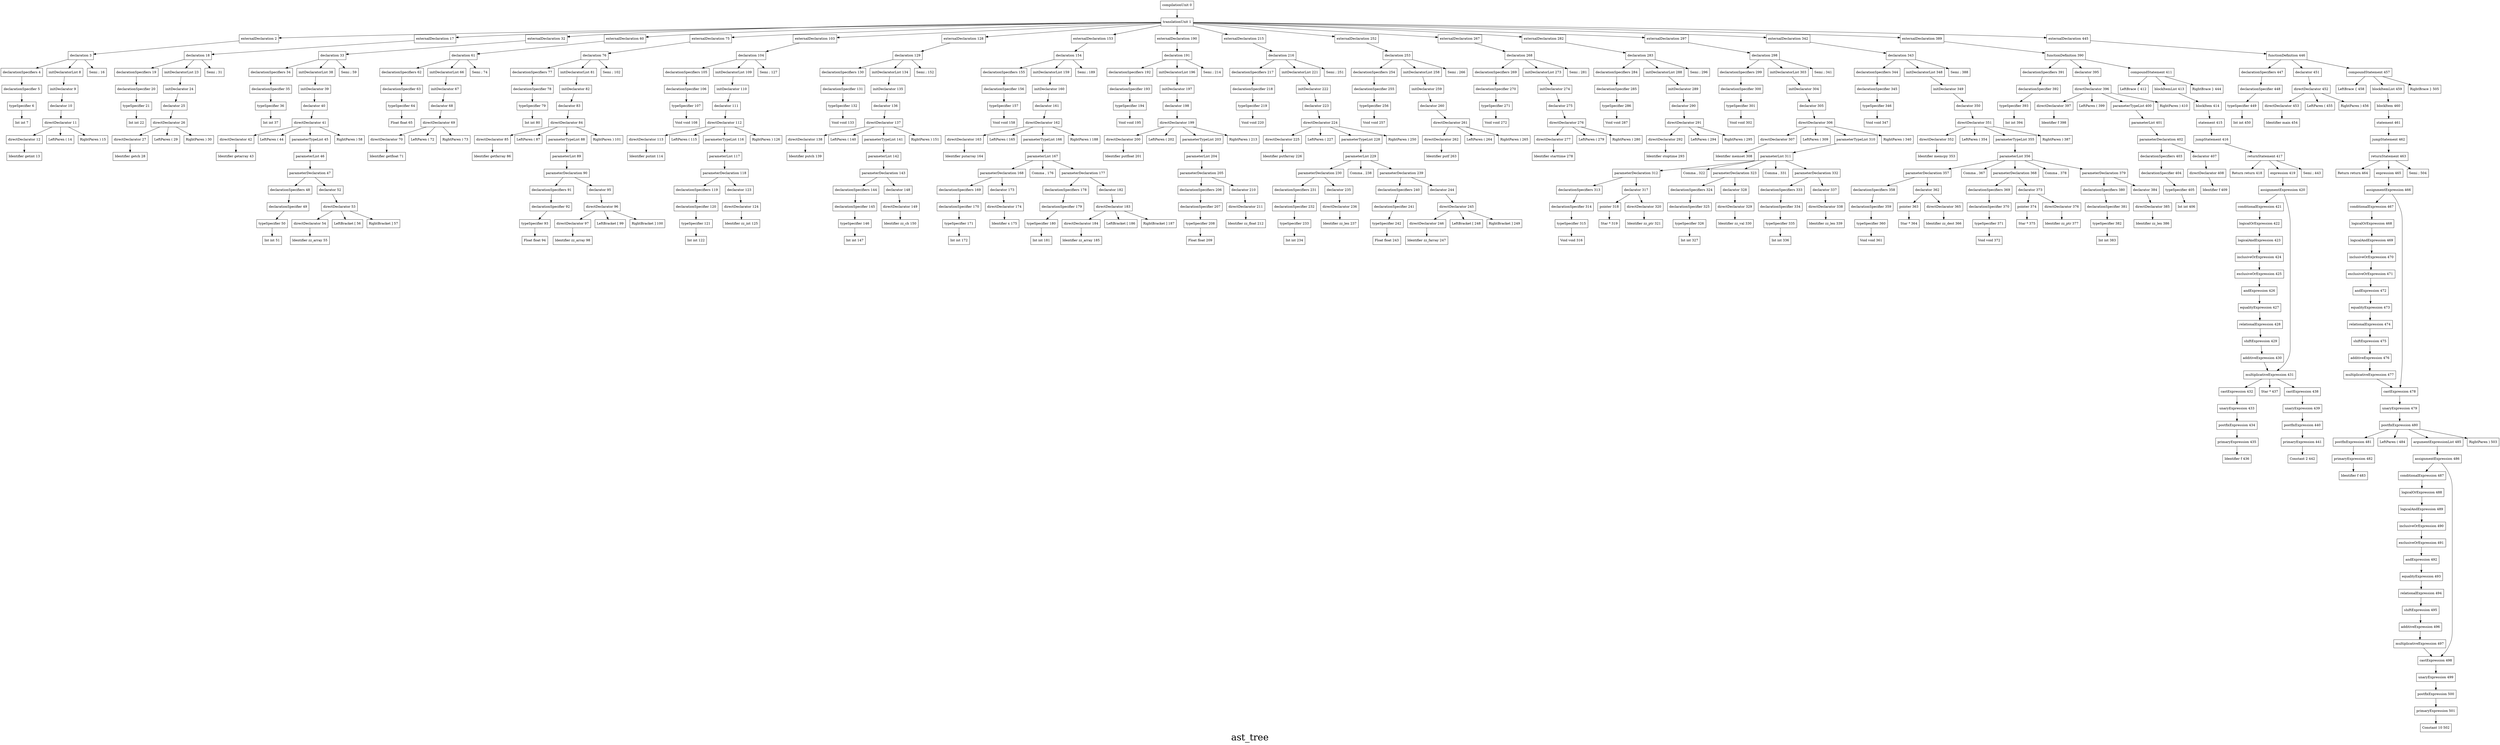 digraph {
    label="ast_tree";
    fontsize="40";
graph [overlap=false];
    0 [ shape = record,label = "compilationUnit 0" ]
    1 [ shape = record,label = "translationUnit 1" ]
    2 [ shape = record,label = "externalDeclaration 2" ]
    3 [ shape = record,label = "declaration 3" ]
    4 [ shape = record,label = "declarationSpecifiers 4" ]
    5 [ shape = record,label = "declarationSpecifier 5" ]
    6 [ shape = record,label = "typeSpecifier 6" ]
    7 [ shape = record,label = "Int int 7" ]
    8 [ shape = record,label = "initDeclaratorList 8" ]
    9 [ shape = record,label = "initDeclarator 9" ]
    10 [ shape = record,label = "declarator 10" ]
    11 [ shape = record,label = "directDeclarator 11" ]
    12 [ shape = record,label = "directDeclarator 12" ]
    13 [ shape = record,label = "Identifier getint 13" ]
    14 [ shape = record,label = "LeftParen ( 14" ]
    15 [ shape = record,label = "RightParen ) 15" ]
    16 [ shape = record,label = "Semi ; 16" ]
    17 [ shape = record,label = "externalDeclaration 17" ]
    18 [ shape = record,label = "declaration 18" ]
    19 [ shape = record,label = "declarationSpecifiers 19" ]
    20 [ shape = record,label = "declarationSpecifier 20" ]
    21 [ shape = record,label = "typeSpecifier 21" ]
    22 [ shape = record,label = "Int int 22" ]
    23 [ shape = record,label = "initDeclaratorList 23" ]
    24 [ shape = record,label = "initDeclarator 24" ]
    25 [ shape = record,label = "declarator 25" ]
    26 [ shape = record,label = "directDeclarator 26" ]
    27 [ shape = record,label = "directDeclarator 27" ]
    28 [ shape = record,label = "Identifier getch 28" ]
    29 [ shape = record,label = "LeftParen ( 29" ]
    30 [ shape = record,label = "RightParen ) 30" ]
    31 [ shape = record,label = "Semi ; 31" ]
    32 [ shape = record,label = "externalDeclaration 32" ]
    33 [ shape = record,label = "declaration 33" ]
    34 [ shape = record,label = "declarationSpecifiers 34" ]
    35 [ shape = record,label = "declarationSpecifier 35" ]
    36 [ shape = record,label = "typeSpecifier 36" ]
    37 [ shape = record,label = "Int int 37" ]
    38 [ shape = record,label = "initDeclaratorList 38" ]
    39 [ shape = record,label = "initDeclarator 39" ]
    40 [ shape = record,label = "declarator 40" ]
    41 [ shape = record,label = "directDeclarator 41" ]
    42 [ shape = record,label = "directDeclarator 42" ]
    43 [ shape = record,label = "Identifier getarray 43" ]
    44 [ shape = record,label = "LeftParen ( 44" ]
    45 [ shape = record,label = "parameterTypeList 45" ]
    46 [ shape = record,label = "parameterList 46" ]
    47 [ shape = record,label = "parameterDeclaration 47" ]
    48 [ shape = record,label = "declarationSpecifiers 48" ]
    49 [ shape = record,label = "declarationSpecifier 49" ]
    50 [ shape = record,label = "typeSpecifier 50" ]
    51 [ shape = record,label = "Int int 51" ]
    52 [ shape = record,label = "declarator 52" ]
    53 [ shape = record,label = "directDeclarator 53" ]
    54 [ shape = record,label = "directDeclarator 54" ]
    55 [ shape = record,label = "Identifier zz_array 55" ]
    56 [ shape = record,label = "LeftBracket [ 56" ]
    57 [ shape = record,label = "RightBracket ] 57" ]
    58 [ shape = record,label = "RightParen ) 58" ]
    59 [ shape = record,label = "Semi ; 59" ]
    60 [ shape = record,label = "externalDeclaration 60" ]
    61 [ shape = record,label = "declaration 61" ]
    62 [ shape = record,label = "declarationSpecifiers 62" ]
    63 [ shape = record,label = "declarationSpecifier 63" ]
    64 [ shape = record,label = "typeSpecifier 64" ]
    65 [ shape = record,label = "Float float 65" ]
    66 [ shape = record,label = "initDeclaratorList 66" ]
    67 [ shape = record,label = "initDeclarator 67" ]
    68 [ shape = record,label = "declarator 68" ]
    69 [ shape = record,label = "directDeclarator 69" ]
    70 [ shape = record,label = "directDeclarator 70" ]
    71 [ shape = record,label = "Identifier getfloat 71" ]
    72 [ shape = record,label = "LeftParen ( 72" ]
    73 [ shape = record,label = "RightParen ) 73" ]
    74 [ shape = record,label = "Semi ; 74" ]
    75 [ shape = record,label = "externalDeclaration 75" ]
    76 [ shape = record,label = "declaration 76" ]
    77 [ shape = record,label = "declarationSpecifiers 77" ]
    78 [ shape = record,label = "declarationSpecifier 78" ]
    79 [ shape = record,label = "typeSpecifier 79" ]
    80 [ shape = record,label = "Int int 80" ]
    81 [ shape = record,label = "initDeclaratorList 81" ]
    82 [ shape = record,label = "initDeclarator 82" ]
    83 [ shape = record,label = "declarator 83" ]
    84 [ shape = record,label = "directDeclarator 84" ]
    85 [ shape = record,label = "directDeclarator 85" ]
    86 [ shape = record,label = "Identifier getfarray 86" ]
    87 [ shape = record,label = "LeftParen ( 87" ]
    88 [ shape = record,label = "parameterTypeList 88" ]
    89 [ shape = record,label = "parameterList 89" ]
    90 [ shape = record,label = "parameterDeclaration 90" ]
    91 [ shape = record,label = "declarationSpecifiers 91" ]
    92 [ shape = record,label = "declarationSpecifier 92" ]
    93 [ shape = record,label = "typeSpecifier 93" ]
    94 [ shape = record,label = "Float float 94" ]
    95 [ shape = record,label = "declarator 95" ]
    96 [ shape = record,label = "directDeclarator 96" ]
    97 [ shape = record,label = "directDeclarator 97" ]
    98 [ shape = record,label = "Identifier zz_array 98" ]
    99 [ shape = record,label = "LeftBracket [ 99" ]
    100 [ shape = record,label = "RightBracket ] 100" ]
    101 [ shape = record,label = "RightParen ) 101" ]
    102 [ shape = record,label = "Semi ; 102" ]
    103 [ shape = record,label = "externalDeclaration 103" ]
    104 [ shape = record,label = "declaration 104" ]
    105 [ shape = record,label = "declarationSpecifiers 105" ]
    106 [ shape = record,label = "declarationSpecifier 106" ]
    107 [ shape = record,label = "typeSpecifier 107" ]
    108 [ shape = record,label = "Void void 108" ]
    109 [ shape = record,label = "initDeclaratorList 109" ]
    110 [ shape = record,label = "initDeclarator 110" ]
    111 [ shape = record,label = "declarator 111" ]
    112 [ shape = record,label = "directDeclarator 112" ]
    113 [ shape = record,label = "directDeclarator 113" ]
    114 [ shape = record,label = "Identifier putint 114" ]
    115 [ shape = record,label = "LeftParen ( 115" ]
    116 [ shape = record,label = "parameterTypeList 116" ]
    117 [ shape = record,label = "parameterList 117" ]
    118 [ shape = record,label = "parameterDeclaration 118" ]
    119 [ shape = record,label = "declarationSpecifiers 119" ]
    120 [ shape = record,label = "declarationSpecifier 120" ]
    121 [ shape = record,label = "typeSpecifier 121" ]
    122 [ shape = record,label = "Int int 122" ]
    123 [ shape = record,label = "declarator 123" ]
    124 [ shape = record,label = "directDeclarator 124" ]
    125 [ shape = record,label = "Identifier zz_int 125" ]
    126 [ shape = record,label = "RightParen ) 126" ]
    127 [ shape = record,label = "Semi ; 127" ]
    128 [ shape = record,label = "externalDeclaration 128" ]
    129 [ shape = record,label = "declaration 129" ]
    130 [ shape = record,label = "declarationSpecifiers 130" ]
    131 [ shape = record,label = "declarationSpecifier 131" ]
    132 [ shape = record,label = "typeSpecifier 132" ]
    133 [ shape = record,label = "Void void 133" ]
    134 [ shape = record,label = "initDeclaratorList 134" ]
    135 [ shape = record,label = "initDeclarator 135" ]
    136 [ shape = record,label = "declarator 136" ]
    137 [ shape = record,label = "directDeclarator 137" ]
    138 [ shape = record,label = "directDeclarator 138" ]
    139 [ shape = record,label = "Identifier putch 139" ]
    140 [ shape = record,label = "LeftParen ( 140" ]
    141 [ shape = record,label = "parameterTypeList 141" ]
    142 [ shape = record,label = "parameterList 142" ]
    143 [ shape = record,label = "parameterDeclaration 143" ]
    144 [ shape = record,label = "declarationSpecifiers 144" ]
    145 [ shape = record,label = "declarationSpecifier 145" ]
    146 [ shape = record,label = "typeSpecifier 146" ]
    147 [ shape = record,label = "Int int 147" ]
    148 [ shape = record,label = "declarator 148" ]
    149 [ shape = record,label = "directDeclarator 149" ]
    150 [ shape = record,label = "Identifier zz_ch 150" ]
    151 [ shape = record,label = "RightParen ) 151" ]
    152 [ shape = record,label = "Semi ; 152" ]
    153 [ shape = record,label = "externalDeclaration 153" ]
    154 [ shape = record,label = "declaration 154" ]
    155 [ shape = record,label = "declarationSpecifiers 155" ]
    156 [ shape = record,label = "declarationSpecifier 156" ]
    157 [ shape = record,label = "typeSpecifier 157" ]
    158 [ shape = record,label = "Void void 158" ]
    159 [ shape = record,label = "initDeclaratorList 159" ]
    160 [ shape = record,label = "initDeclarator 160" ]
    161 [ shape = record,label = "declarator 161" ]
    162 [ shape = record,label = "directDeclarator 162" ]
    163 [ shape = record,label = "directDeclarator 163" ]
    164 [ shape = record,label = "Identifier putarray 164" ]
    165 [ shape = record,label = "LeftParen ( 165" ]
    166 [ shape = record,label = "parameterTypeList 166" ]
    167 [ shape = record,label = "parameterList 167" ]
    168 [ shape = record,label = "parameterDeclaration 168" ]
    169 [ shape = record,label = "declarationSpecifiers 169" ]
    170 [ shape = record,label = "declarationSpecifier 170" ]
    171 [ shape = record,label = "typeSpecifier 171" ]
    172 [ shape = record,label = "Int int 172" ]
    173 [ shape = record,label = "declarator 173" ]
    174 [ shape = record,label = "directDeclarator 174" ]
    175 [ shape = record,label = "Identifier x 175" ]
    176 [ shape = record,label = "Comma , 176" ]
    177 [ shape = record,label = "parameterDeclaration 177" ]
    178 [ shape = record,label = "declarationSpecifiers 178" ]
    179 [ shape = record,label = "declarationSpecifier 179" ]
    180 [ shape = record,label = "typeSpecifier 180" ]
    181 [ shape = record,label = "Int int 181" ]
    182 [ shape = record,label = "declarator 182" ]
    183 [ shape = record,label = "directDeclarator 183" ]
    184 [ shape = record,label = "directDeclarator 184" ]
    185 [ shape = record,label = "Identifier zz_array 185" ]
    186 [ shape = record,label = "LeftBracket [ 186" ]
    187 [ shape = record,label = "RightBracket ] 187" ]
    188 [ shape = record,label = "RightParen ) 188" ]
    189 [ shape = record,label = "Semi ; 189" ]
    190 [ shape = record,label = "externalDeclaration 190" ]
    191 [ shape = record,label = "declaration 191" ]
    192 [ shape = record,label = "declarationSpecifiers 192" ]
    193 [ shape = record,label = "declarationSpecifier 193" ]
    194 [ shape = record,label = "typeSpecifier 194" ]
    195 [ shape = record,label = "Void void 195" ]
    196 [ shape = record,label = "initDeclaratorList 196" ]
    197 [ shape = record,label = "initDeclarator 197" ]
    198 [ shape = record,label = "declarator 198" ]
    199 [ shape = record,label = "directDeclarator 199" ]
    200 [ shape = record,label = "directDeclarator 200" ]
    201 [ shape = record,label = "Identifier putfloat 201" ]
    202 [ shape = record,label = "LeftParen ( 202" ]
    203 [ shape = record,label = "parameterTypeList 203" ]
    204 [ shape = record,label = "parameterList 204" ]
    205 [ shape = record,label = "parameterDeclaration 205" ]
    206 [ shape = record,label = "declarationSpecifiers 206" ]
    207 [ shape = record,label = "declarationSpecifier 207" ]
    208 [ shape = record,label = "typeSpecifier 208" ]
    209 [ shape = record,label = "Float float 209" ]
    210 [ shape = record,label = "declarator 210" ]
    211 [ shape = record,label = "directDeclarator 211" ]
    212 [ shape = record,label = "Identifier zz_float 212" ]
    213 [ shape = record,label = "RightParen ) 213" ]
    214 [ shape = record,label = "Semi ; 214" ]
    215 [ shape = record,label = "externalDeclaration 215" ]
    216 [ shape = record,label = "declaration 216" ]
    217 [ shape = record,label = "declarationSpecifiers 217" ]
    218 [ shape = record,label = "declarationSpecifier 218" ]
    219 [ shape = record,label = "typeSpecifier 219" ]
    220 [ shape = record,label = "Void void 220" ]
    221 [ shape = record,label = "initDeclaratorList 221" ]
    222 [ shape = record,label = "initDeclarator 222" ]
    223 [ shape = record,label = "declarator 223" ]
    224 [ shape = record,label = "directDeclarator 224" ]
    225 [ shape = record,label = "directDeclarator 225" ]
    226 [ shape = record,label = "Identifier putfarray 226" ]
    227 [ shape = record,label = "LeftParen ( 227" ]
    228 [ shape = record,label = "parameterTypeList 228" ]
    229 [ shape = record,label = "parameterList 229" ]
    230 [ shape = record,label = "parameterDeclaration 230" ]
    231 [ shape = record,label = "declarationSpecifiers 231" ]
    232 [ shape = record,label = "declarationSpecifier 232" ]
    233 [ shape = record,label = "typeSpecifier 233" ]
    234 [ shape = record,label = "Int int 234" ]
    235 [ shape = record,label = "declarator 235" ]
    236 [ shape = record,label = "directDeclarator 236" ]
    237 [ shape = record,label = "Identifier zz_len 237" ]
    238 [ shape = record,label = "Comma , 238" ]
    239 [ shape = record,label = "parameterDeclaration 239" ]
    240 [ shape = record,label = "declarationSpecifiers 240" ]
    241 [ shape = record,label = "declarationSpecifier 241" ]
    242 [ shape = record,label = "typeSpecifier 242" ]
    243 [ shape = record,label = "Float float 243" ]
    244 [ shape = record,label = "declarator 244" ]
    245 [ shape = record,label = "directDeclarator 245" ]
    246 [ shape = record,label = "directDeclarator 246" ]
    247 [ shape = record,label = "Identifier zz_farray 247" ]
    248 [ shape = record,label = "LeftBracket [ 248" ]
    249 [ shape = record,label = "RightBracket ] 249" ]
    250 [ shape = record,label = "RightParen ) 250" ]
    251 [ shape = record,label = "Semi ; 251" ]
    252 [ shape = record,label = "externalDeclaration 252" ]
    253 [ shape = record,label = "declaration 253" ]
    254 [ shape = record,label = "declarationSpecifiers 254" ]
    255 [ shape = record,label = "declarationSpecifier 255" ]
    256 [ shape = record,label = "typeSpecifier 256" ]
    257 [ shape = record,label = "Void void 257" ]
    258 [ shape = record,label = "initDeclaratorList 258" ]
    259 [ shape = record,label = "initDeclarator 259" ]
    260 [ shape = record,label = "declarator 260" ]
    261 [ shape = record,label = "directDeclarator 261" ]
    262 [ shape = record,label = "directDeclarator 262" ]
    263 [ shape = record,label = "Identifier putf 263" ]
    264 [ shape = record,label = "LeftParen ( 264" ]
    265 [ shape = record,label = "RightParen ) 265" ]
    266 [ shape = record,label = "Semi ; 266" ]
    267 [ shape = record,label = "externalDeclaration 267" ]
    268 [ shape = record,label = "declaration 268" ]
    269 [ shape = record,label = "declarationSpecifiers 269" ]
    270 [ shape = record,label = "declarationSpecifier 270" ]
    271 [ shape = record,label = "typeSpecifier 271" ]
    272 [ shape = record,label = "Void void 272" ]
    273 [ shape = record,label = "initDeclaratorList 273" ]
    274 [ shape = record,label = "initDeclarator 274" ]
    275 [ shape = record,label = "declarator 275" ]
    276 [ shape = record,label = "directDeclarator 276" ]
    277 [ shape = record,label = "directDeclarator 277" ]
    278 [ shape = record,label = "Identifier starttime 278" ]
    279 [ shape = record,label = "LeftParen ( 279" ]
    280 [ shape = record,label = "RightParen ) 280" ]
    281 [ shape = record,label = "Semi ; 281" ]
    282 [ shape = record,label = "externalDeclaration 282" ]
    283 [ shape = record,label = "declaration 283" ]
    284 [ shape = record,label = "declarationSpecifiers 284" ]
    285 [ shape = record,label = "declarationSpecifier 285" ]
    286 [ shape = record,label = "typeSpecifier 286" ]
    287 [ shape = record,label = "Void void 287" ]
    288 [ shape = record,label = "initDeclaratorList 288" ]
    289 [ shape = record,label = "initDeclarator 289" ]
    290 [ shape = record,label = "declarator 290" ]
    291 [ shape = record,label = "directDeclarator 291" ]
    292 [ shape = record,label = "directDeclarator 292" ]
    293 [ shape = record,label = "Identifier stoptime 293" ]
    294 [ shape = record,label = "LeftParen ( 294" ]
    295 [ shape = record,label = "RightParen ) 295" ]
    296 [ shape = record,label = "Semi ; 296" ]
    297 [ shape = record,label = "externalDeclaration 297" ]
    298 [ shape = record,label = "declaration 298" ]
    299 [ shape = record,label = "declarationSpecifiers 299" ]
    300 [ shape = record,label = "declarationSpecifier 300" ]
    301 [ shape = record,label = "typeSpecifier 301" ]
    302 [ shape = record,label = "Void void 302" ]
    303 [ shape = record,label = "initDeclaratorList 303" ]
    304 [ shape = record,label = "initDeclarator 304" ]
    305 [ shape = record,label = "declarator 305" ]
    306 [ shape = record,label = "directDeclarator 306" ]
    307 [ shape = record,label = "directDeclarator 307" ]
    308 [ shape = record,label = "Identifier memset 308" ]
    309 [ shape = record,label = "LeftParen ( 309" ]
    310 [ shape = record,label = "parameterTypeList 310" ]
    311 [ shape = record,label = "parameterList 311" ]
    312 [ shape = record,label = "parameterDeclaration 312" ]
    313 [ shape = record,label = "declarationSpecifiers 313" ]
    314 [ shape = record,label = "declarationSpecifier 314" ]
    315 [ shape = record,label = "typeSpecifier 315" ]
    316 [ shape = record,label = "Void void 316" ]
    317 [ shape = record,label = "declarator 317" ]
    318 [ shape = record,label = "pointer 318" ]
    319 [ shape = record,label = "Star * 319" ]
    320 [ shape = record,label = "directDeclarator 320" ]
    321 [ shape = record,label = "Identifier zz_ptr 321" ]
    322 [ shape = record,label = "Comma , 322" ]
    323 [ shape = record,label = "parameterDeclaration 323" ]
    324 [ shape = record,label = "declarationSpecifiers 324" ]
    325 [ shape = record,label = "declarationSpecifier 325" ]
    326 [ shape = record,label = "typeSpecifier 326" ]
    327 [ shape = record,label = "Int int 327" ]
    328 [ shape = record,label = "declarator 328" ]
    329 [ shape = record,label = "directDeclarator 329" ]
    330 [ shape = record,label = "Identifier zz_val 330" ]
    331 [ shape = record,label = "Comma , 331" ]
    332 [ shape = record,label = "parameterDeclaration 332" ]
    333 [ shape = record,label = "declarationSpecifiers 333" ]
    334 [ shape = record,label = "declarationSpecifier 334" ]
    335 [ shape = record,label = "typeSpecifier 335" ]
    336 [ shape = record,label = "Int int 336" ]
    337 [ shape = record,label = "declarator 337" ]
    338 [ shape = record,label = "directDeclarator 338" ]
    339 [ shape = record,label = "Identifier zz_len 339" ]
    340 [ shape = record,label = "RightParen ) 340" ]
    341 [ shape = record,label = "Semi ; 341" ]
    342 [ shape = record,label = "externalDeclaration 342" ]
    343 [ shape = record,label = "declaration 343" ]
    344 [ shape = record,label = "declarationSpecifiers 344" ]
    345 [ shape = record,label = "declarationSpecifier 345" ]
    346 [ shape = record,label = "typeSpecifier 346" ]
    347 [ shape = record,label = "Void void 347" ]
    348 [ shape = record,label = "initDeclaratorList 348" ]
    349 [ shape = record,label = "initDeclarator 349" ]
    350 [ shape = record,label = "declarator 350" ]
    351 [ shape = record,label = "directDeclarator 351" ]
    352 [ shape = record,label = "directDeclarator 352" ]
    353 [ shape = record,label = "Identifier memcpy 353" ]
    354 [ shape = record,label = "LeftParen ( 354" ]
    355 [ shape = record,label = "parameterTypeList 355" ]
    356 [ shape = record,label = "parameterList 356" ]
    357 [ shape = record,label = "parameterDeclaration 357" ]
    358 [ shape = record,label = "declarationSpecifiers 358" ]
    359 [ shape = record,label = "declarationSpecifier 359" ]
    360 [ shape = record,label = "typeSpecifier 360" ]
    361 [ shape = record,label = "Void void 361" ]
    362 [ shape = record,label = "declarator 362" ]
    363 [ shape = record,label = "pointer 363" ]
    364 [ shape = record,label = "Star * 364" ]
    365 [ shape = record,label = "directDeclarator 365" ]
    366 [ shape = record,label = "Identifier zz_dest 366" ]
    367 [ shape = record,label = "Comma , 367" ]
    368 [ shape = record,label = "parameterDeclaration 368" ]
    369 [ shape = record,label = "declarationSpecifiers 369" ]
    370 [ shape = record,label = "declarationSpecifier 370" ]
    371 [ shape = record,label = "typeSpecifier 371" ]
    372 [ shape = record,label = "Void void 372" ]
    373 [ shape = record,label = "declarator 373" ]
    374 [ shape = record,label = "pointer 374" ]
    375 [ shape = record,label = "Star * 375" ]
    376 [ shape = record,label = "directDeclarator 376" ]
    377 [ shape = record,label = "Identifier zz_ptr 377" ]
    378 [ shape = record,label = "Comma , 378" ]
    379 [ shape = record,label = "parameterDeclaration 379" ]
    380 [ shape = record,label = "declarationSpecifiers 380" ]
    381 [ shape = record,label = "declarationSpecifier 381" ]
    382 [ shape = record,label = "typeSpecifier 382" ]
    383 [ shape = record,label = "Int int 383" ]
    384 [ shape = record,label = "declarator 384" ]
    385 [ shape = record,label = "directDeclarator 385" ]
    386 [ shape = record,label = "Identifier zz_len 386" ]
    387 [ shape = record,label = "RightParen ) 387" ]
    388 [ shape = record,label = "Semi ; 388" ]
    389 [ shape = record,label = "externalDeclaration 389" ]
    390 [ shape = record,label = "functionDefinition 390" ]
    391 [ shape = record,label = "declarationSpecifiers 391" ]
    392 [ shape = record,label = "declarationSpecifier 392" ]
    393 [ shape = record,label = "typeSpecifier 393" ]
    394 [ shape = record,label = "Int int 394" ]
    395 [ shape = record,label = "declarator 395" ]
    396 [ shape = record,label = "directDeclarator 396" ]
    397 [ shape = record,label = "directDeclarator 397" ]
    398 [ shape = record,label = "Identifier f 398" ]
    399 [ shape = record,label = "LeftParen ( 399" ]
    400 [ shape = record,label = "parameterTypeList 400" ]
    401 [ shape = record,label = "parameterList 401" ]
    402 [ shape = record,label = "parameterDeclaration 402" ]
    403 [ shape = record,label = "declarationSpecifiers 403" ]
    404 [ shape = record,label = "declarationSpecifier 404" ]
    405 [ shape = record,label = "typeSpecifier 405" ]
    406 [ shape = record,label = "Int int 406" ]
    407 [ shape = record,label = "declarator 407" ]
    408 [ shape = record,label = "directDeclarator 408" ]
    409 [ shape = record,label = "Identifier f 409" ]
    410 [ shape = record,label = "RightParen ) 410" ]
    411 [ shape = record,label = "compoundStatement 411" ]
    412 [ shape = record,label = "LeftBrace \{ 412" ]
    413 [ shape = record,label = "blockItemList 413" ]
    414 [ shape = record,label = "blockItem 414" ]
    415 [ shape = record,label = "statement 415" ]
    416 [ shape = record,label = "jumpStatement 416" ]
    417 [ shape = record,label = "returnStatement 417" ]
    418 [ shape = record,label = "Return return 418" ]
    419 [ shape = record,label = "expression 419" ]
    420 [ shape = record,label = "assignmentExpression 420" ]
    421 [ shape = record,label = "conditionalExpression 421" ]
    422 [ shape = record,label = "logicalOrExpression 422" ]
    423 [ shape = record,label = "logicalAndExpression 423" ]
    424 [ shape = record,label = "inclusiveOrExpression 424" ]
    425 [ shape = record,label = "exclusiveOrExpression 425" ]
    426 [ shape = record,label = "andExpression 426" ]
    427 [ shape = record,label = "equalityExpression 427" ]
    428 [ shape = record,label = "relationalExpression 428" ]
    429 [ shape = record,label = "shiftExpression 429" ]
    430 [ shape = record,label = "additiveExpression 430" ]
    431 [ shape = record,label = "multiplicativeExpression 431" ]
    432 [ shape = record,label = "castExpression 432" ]
    433 [ shape = record,label = "unaryExpression 433" ]
    434 [ shape = record,label = "postfixExpression 434" ]
    435 [ shape = record,label = "primaryExpression 435" ]
    436 [ shape = record,label = "Identifier f 436" ]
    437 [ shape = record,label = "Star * 437" ]
    438 [ shape = record,label = "castExpression 438" ]
    439 [ shape = record,label = "unaryExpression 439" ]
    440 [ shape = record,label = "postfixExpression 440" ]
    441 [ shape = record,label = "primaryExpression 441" ]
    442 [ shape = record,label = "Constant 2 442" ]
    443 [ shape = record,label = "Semi ; 443" ]
    444 [ shape = record,label = "RightBrace \} 444" ]
    445 [ shape = record,label = "externalDeclaration 445" ]
    446 [ shape = record,label = "functionDefinition 446" ]
    447 [ shape = record,label = "declarationSpecifiers 447" ]
    448 [ shape = record,label = "declarationSpecifier 448" ]
    449 [ shape = record,label = "typeSpecifier 449" ]
    450 [ shape = record,label = "Int int 450" ]
    451 [ shape = record,label = "declarator 451" ]
    452 [ shape = record,label = "directDeclarator 452" ]
    453 [ shape = record,label = "directDeclarator 453" ]
    454 [ shape = record,label = "Identifier main 454" ]
    455 [ shape = record,label = "LeftParen ( 455" ]
    456 [ shape = record,label = "RightParen ) 456" ]
    457 [ shape = record,label = "compoundStatement 457" ]
    458 [ shape = record,label = "LeftBrace \{ 458" ]
    459 [ shape = record,label = "blockItemList 459" ]
    460 [ shape = record,label = "blockItem 460" ]
    461 [ shape = record,label = "statement 461" ]
    462 [ shape = record,label = "jumpStatement 462" ]
    463 [ shape = record,label = "returnStatement 463" ]
    464 [ shape = record,label = "Return return 464" ]
    465 [ shape = record,label = "expression 465" ]
    466 [ shape = record,label = "assignmentExpression 466" ]
    467 [ shape = record,label = "conditionalExpression 467" ]
    468 [ shape = record,label = "logicalOrExpression 468" ]
    469 [ shape = record,label = "logicalAndExpression 469" ]
    470 [ shape = record,label = "inclusiveOrExpression 470" ]
    471 [ shape = record,label = "exclusiveOrExpression 471" ]
    472 [ shape = record,label = "andExpression 472" ]
    473 [ shape = record,label = "equalityExpression 473" ]
    474 [ shape = record,label = "relationalExpression 474" ]
    475 [ shape = record,label = "shiftExpression 475" ]
    476 [ shape = record,label = "additiveExpression 476" ]
    477 [ shape = record,label = "multiplicativeExpression 477" ]
    478 [ shape = record,label = "castExpression 478" ]
    479 [ shape = record,label = "unaryExpression 479" ]
    480 [ shape = record,label = "postfixExpression 480" ]
    481 [ shape = record,label = "postfixExpression 481" ]
    482 [ shape = record,label = "primaryExpression 482" ]
    483 [ shape = record,label = "Identifier f 483" ]
    484 [ shape = record,label = "LeftParen ( 484" ]
    485 [ shape = record,label = "argumentExpressionList 485" ]
    486 [ shape = record,label = "assignmentExpression 486" ]
    487 [ shape = record,label = "conditionalExpression 487" ]
    488 [ shape = record,label = "logicalOrExpression 488" ]
    489 [ shape = record,label = "logicalAndExpression 489" ]
    490 [ shape = record,label = "inclusiveOrExpression 490" ]
    491 [ shape = record,label = "exclusiveOrExpression 491" ]
    492 [ shape = record,label = "andExpression 492" ]
    493 [ shape = record,label = "equalityExpression 493" ]
    494 [ shape = record,label = "relationalExpression 494" ]
    495 [ shape = record,label = "shiftExpression 495" ]
    496 [ shape = record,label = "additiveExpression 496" ]
    497 [ shape = record,label = "multiplicativeExpression 497" ]
    498 [ shape = record,label = "castExpression 498" ]
    499 [ shape = record,label = "unaryExpression 499" ]
    500 [ shape = record,label = "postfixExpression 500" ]
    501 [ shape = record,label = "primaryExpression 501" ]
    502 [ shape = record,label = "Constant 10 502" ]
    503 [ shape = record,label = "RightParen ) 503" ]
    504 [ shape = record,label = "Semi ; 504" ]
    505 [ shape = record,label = "RightBrace \} 505" ]
    0 -> 1 [ ]
    1 -> 2 [ ]
    2 -> 3 [ ]
    3 -> 4 [ ]
    4 -> 5 [ ]
    5 -> 6 [ ]
    6 -> 7 [ ]
    3 -> 8 [ ]
    8 -> 9 [ ]
    9 -> 10 [ ]
    10 -> 11 [ ]
    11 -> 12 [ ]
    12 -> 13 [ ]
    11 -> 14 [ ]
    11 -> 15 [ ]
    3 -> 16 [ ]
    1 -> 17 [ ]
    17 -> 18 [ ]
    18 -> 19 [ ]
    19 -> 20 [ ]
    20 -> 21 [ ]
    21 -> 22 [ ]
    18 -> 23 [ ]
    23 -> 24 [ ]
    24 -> 25 [ ]
    25 -> 26 [ ]
    26 -> 27 [ ]
    27 -> 28 [ ]
    26 -> 29 [ ]
    26 -> 30 [ ]
    18 -> 31 [ ]
    1 -> 32 [ ]
    32 -> 33 [ ]
    33 -> 34 [ ]
    34 -> 35 [ ]
    35 -> 36 [ ]
    36 -> 37 [ ]
    33 -> 38 [ ]
    38 -> 39 [ ]
    39 -> 40 [ ]
    40 -> 41 [ ]
    41 -> 42 [ ]
    42 -> 43 [ ]
    41 -> 44 [ ]
    41 -> 45 [ ]
    45 -> 46 [ ]
    46 -> 47 [ ]
    47 -> 48 [ ]
    48 -> 49 [ ]
    49 -> 50 [ ]
    50 -> 51 [ ]
    47 -> 52 [ ]
    52 -> 53 [ ]
    53 -> 54 [ ]
    54 -> 55 [ ]
    53 -> 56 [ ]
    53 -> 57 [ ]
    41 -> 58 [ ]
    33 -> 59 [ ]
    1 -> 60 [ ]
    60 -> 61 [ ]
    61 -> 62 [ ]
    62 -> 63 [ ]
    63 -> 64 [ ]
    64 -> 65 [ ]
    61 -> 66 [ ]
    66 -> 67 [ ]
    67 -> 68 [ ]
    68 -> 69 [ ]
    69 -> 70 [ ]
    70 -> 71 [ ]
    69 -> 72 [ ]
    69 -> 73 [ ]
    61 -> 74 [ ]
    1 -> 75 [ ]
    75 -> 76 [ ]
    76 -> 77 [ ]
    77 -> 78 [ ]
    78 -> 79 [ ]
    79 -> 80 [ ]
    76 -> 81 [ ]
    81 -> 82 [ ]
    82 -> 83 [ ]
    83 -> 84 [ ]
    84 -> 85 [ ]
    85 -> 86 [ ]
    84 -> 87 [ ]
    84 -> 88 [ ]
    88 -> 89 [ ]
    89 -> 90 [ ]
    90 -> 91 [ ]
    91 -> 92 [ ]
    92 -> 93 [ ]
    93 -> 94 [ ]
    90 -> 95 [ ]
    95 -> 96 [ ]
    96 -> 97 [ ]
    97 -> 98 [ ]
    96 -> 99 [ ]
    96 -> 100 [ ]
    84 -> 101 [ ]
    76 -> 102 [ ]
    1 -> 103 [ ]
    103 -> 104 []
    104 -> 105 [ ]
    105 -> 106 [ ]
    106 -> 107 [ ]
    107 -> 108 [ ]
    104 -> 109 [ ]
    109 -> 110 [ ]
    110 -> 111 [ ]
    111 -> 112 [ ]
    112 -> 113 [ ]
    113 -> 114 [ ]
    112 -> 115 [ ]
    112 -> 116 [ ]
    116 -> 117 [ ]
    117 -> 118 [ ]
    118 -> 119 [ ]
    119 -> 120 [ ]
    120 -> 121 [ ]
    121 -> 122 [ ]
    118 -> 123 [ ]
    123 -> 124 [ ]
    124 -> 125 [ ]
    112 -> 126 [ ]
    104 -> 127 [ ]
    1 -> 128 [ ]
    128 -> 129 [ ]
    129 -> 130 [ ]
    130 -> 131 [ ]
    131 -> 132 [ ]
    132 -> 133 [ ]
    129 -> 134 [ ]
    134 -> 135 [ ]
    135 -> 136 [ ]
    136 -> 137 [ ]
    137 -> 138 [ ]
    138 -> 139 [ ]
    137 -> 140 [ ]
    137 -> 141 [ ]
    141 -> 142 [ ]
    142 -> 143 [ ]
    143 -> 144 [ ]
    144 -> 145 [ ]
    145 -> 146 [ ]
    146 -> 147 [ ]
    143 -> 148 [ ]
    148 -> 149 [ ]
    149 -> 150 [ ]
    137 -> 151 [ ]
    129 -> 152 [ ]
    1 -> 153 [ ]
    153 -> 154 [ ]
    154 -> 155 [ ]
    155 -> 156 [ ]
    156 -> 157 [ ]
    157 -> 158 [ ]
    154 -> 159 [ ]
    159 -> 160 [ ]
    160 -> 161 [ ]
    161 -> 162 [ ]
    162 -> 163 [ ]
    163 -> 164 [ ]
    162 -> 165 [ ]
    162 -> 166 [ ]
    166 -> 167 [ ]
    167 -> 168 [ ]
    168 -> 169 [ ]
    169 -> 170 [ ]
    170 -> 171 [ ]
    171 -> 172 [ ]
    168 -> 173 [ ]
    173 -> 174 [ ]
    174 -> 175 [ ]
    167 -> 176 [ ]
    167 -> 177 [ ]
    177 -> 178 [ ]
    178 -> 179 [ ]
    179 -> 180 [ ]
    180 -> 181 [ ]
    177 -> 182 [ ]
    182 -> 183 [ ]
    183 -> 184 [ ]
    184 -> 185 [ ]
    183 -> 186 [ ]
    183 -> 187 [ ]
    162 -> 188 [ ]
    154 -> 189 [ ]
    1 -> 190 [ ]
    190 -> 191 [ ]
    191 -> 192 [ ]
    192 -> 193 [ ]
    193 -> 194 [ ]
    194 -> 195 [ ]
    191 -> 196 [ ]
    196 -> 197 [ ]
    197 -> 198 [ ]
    198 -> 199 [ ]
    199 -> 200 [ ]
    200 -> 201 [ ]
    199 -> 202 [ ]
    199 -> 203 [ ]
    203 -> 204 [ ]
    204 -> 205 [ ]
    205 -> 206 [ ]
    206 -> 207 [ ]
    207 -> 208 [ ]
    208 -> 209 [ ]
    205 -> 210 [ ]
    210 -> 211 [ ]
    211 -> 212 [ ]
    199 -> 213 [ ]
    191 -> 214 [ ]
    1 -> 215 [ ]
    215 -> 216 [ ]
    216 -> 217 [ ]
    217 -> 218 [ ]
    218 -> 219 [ ]
    219 -> 220 [ ]
    216 -> 221 [ ]
    221 -> 222 [ ]
    222 -> 223 [ ]
    223 -> 224 [ ]
    224 -> 225 [ ]
    225 -> 226 [ ]
    224 -> 227 [ ]
    224 -> 228 [ ]
    228 -> 229 [ ]
    229 -> 230 [ ]
    230 -> 231 [ ]
    231 -> 232 [ ]
    232 -> 233 [ ]
    233 -> 234 [ ]
    230 -> 235 [ ]
    235 -> 236 [ ]
    236 -> 237 [ ]
    229 -> 238 [ ]
    229 -> 239 [ ]
    239 -> 240 [ ]
    240 -> 241 [ ]
    241 -> 242 [ ]
    242 -> 243 [ ]
    239 -> 244 [ ]
    244 -> 245 [ ]
    245 -> 246 [ ]
    246 -> 247 [ ]
    245 -> 248 [ ]
    245 -> 249 [ ]
    224 -> 250 [ ]
    216 -> 251 [ ]
    1 -> 252 [ ]
    252 -> 253 [ ]
    253 -> 254 [ ]
    254 -> 255 [ ]
    255 -> 256 [ ]
    256 -> 257 [ ]
    253 -> 258 [ ]
    258 -> 259 [ ]
    259 -> 260 [ ]
    260 -> 261 [ ]
    261 -> 262 [ ]
    262 -> 263 [ ]
    261 -> 264 [ ]
    261 -> 265 [ ]
    253 -> 266 [ ]
    1 -> 267 [ ]
    267 -> 268 [ ]
    268 -> 269 [ ]
    269 -> 270 [ ]
    270 -> 271 [ ]
    271 -> 272 [ ]
    268 -> 273 [ ]
    273 -> 274 [ ]
    274 -> 275 [ ]
    275 -> 276 [ ]
    276 -> 277 [ ]
    277 -> 278 [ ]
    276 -> 279 [ ]
    276 -> 280 [ ]
    268 -> 281 [ ]
    1 -> 282 [ ]
    282 -> 283 [ ]
    283 -> 284 [ ]
    284 -> 285 [ ]
    285 -> 286 [ ]
    286 -> 287 [ ]
    283 -> 288 [ ]
    288 -> 289 [ ]
    289 -> 290 [ ]
    290 -> 291 [ ]
    291 -> 292 [ ]
    292 -> 293 [ ]
    291 -> 294 [ ]
    291 -> 295 [ ]
    283 -> 296 [ ]
    1 -> 297 [ ]
    297 -> 298 [ ]
    298 -> 299 [ ]
    299 -> 300 [ ]
    300 -> 301 [ ]
    301 -> 302 [ ]
    298 -> 303 [ ]
    303 -> 304 [ ]
    304 -> 305 [ ]
    305 -> 306 [ ]
    306 -> 307 [ ]
    307 -> 308 [ ]
    306 -> 309 [ ]
    306 -> 310 [ ]
    310 -> 311 [ ]
    311 -> 312 [ ]
    312 -> 313 [ ]
    313 -> 314 [ ]
    314 -> 315 [ ]
    315 -> 316 [ ]
    312 -> 317 [ ]
    317 -> 318 [ ]
    318 -> 319 [ ]
    317 -> 320 [ ]
    320 -> 321 [ ]
    311 -> 322 [ ]
    311 -> 323 [ ]
    323 -> 324 [ ]
    324 -> 325 [ ]
    325 -> 326 [ ]
    326 -> 327 [ ]
    323 -> 328 [ ]
    328 -> 329 [ ]
    329 -> 330 [ ]
    311 -> 331 [ ]
    311 -> 332 [ ]
    332 -> 333 [ ]
    333 -> 334 [ ]
    334 -> 335 [ ]
    335 -> 336 [ ]
    332 -> 337 [ ]
    337 -> 338 [ ]
    338 -> 339 [ ]
    306 -> 340 [ ]
    298 -> 341 [ ]
    1 -> 342 [ ]
    342 -> 343 [ ]
    343 -> 344 [ ]
    344 -> 345 [ ]
    345 -> 346 [ ]
    346 -> 347 [ ]
    343 -> 348 [ ]
    348 -> 349 [ ]
    349 -> 350 [ ]
    350 -> 351 [ ]
    351 -> 352 [ ]
    352 -> 353 [ ]
    351 -> 354 [ ]
    351 -> 355 [ ]
    355 -> 356 [ ]
    356 -> 357 [ ]
    357 -> 358 [ ]
    358 -> 359 [ ]
    359 -> 360 [ ]
    360 -> 361 [ ]
    357 -> 362 [ ]
    362 -> 363 [ ]
    363 -> 364 [ ]
    362 -> 365 [ ]
    365 -> 366 [ ]
    356 -> 367 [ ]
    356 -> 368 [ ]
    368 -> 369 [ ]
    369 -> 370 [ ]
    370 -> 371 [ ]
    371 -> 372 [ ]
    368 -> 373 [ ]
    373 -> 374 [ ]
    374 -> 375 [ ]
    373 -> 376 [ ]
    376 -> 377 [ ]
    356 -> 378 [ ]
    356 -> 379 [ ]
    379 -> 380 [ ]
    380 -> 381 [ ]
    381 -> 382 [ ]
    382 -> 383 [ ]
    379 -> 384 [ ]
    384 -> 385 [ ]
    385 -> 386 [ ]
    351 -> 387 [ ]
    343 -> 388 [ ]
    1 -> 389 [ ]
    389 -> 390 [ ]
    390 -> 391 [ ]
    391 -> 392 [ ]
    392 -> 393 [ ]
    393 -> 394 [ ]
    390 -> 395 [ ]
    395 -> 396 [ ]
    396 -> 397 [ ]
    397 -> 398 [ ]
    396 -> 399 [ ]
    396 -> 400 [ ]
    400 -> 401 [ ]
    401 -> 402 [ ]
    402 -> 403 [ ]
    403 -> 404 [ ]
    404 -> 405 [ ]
    405 -> 406 [ ]
    402 -> 407 [ ]
    407 -> 408 [ ]
    408 -> 409 [ ]
    396 -> 410 [ ]
    390 -> 411 [ ]
    411 -> 412 [ ]
    411 -> 413 [ ]
    413 -> 414 [ ]
    414 -> 415 [ ]
    415 -> 416 [ ]
    416 -> 417 [ ]
    417 -> 418 [ ]
    417 -> 419 [ ]
    419 -> 420 [ ]
    420 -> 421 [ ]
    421 -> 422 [ ]
    422 -> 423 [ ]
    423 -> 424 [ ]
    424 -> 425 [ ]
    425 -> 426 [ ]
    426 -> 427 [ ]
    427 -> 428 [ ]
    428 -> 429 [ ]
    429 -> 430 [ ]
    430 -> 431 [ ]
    431 -> 432 [ ]
    432 -> 433 [ ]
    433 -> 434 [ ]
    434 -> 435 [ ]
    435 -> 436 [ ]
    431 -> 437 [ ]
    431 -> 438 [ ]
    438 -> 439 [ ]
    439 -> 440 [ ]
    440 -> 441 [ ]
    441 -> 442 [ ]
    417 -> 443 [ ]
    411 -> 444 [ ]
    1 -> 445 [ ]
    445 -> 446 [ ]
    446 -> 447 [ ]
    447 -> 448 [ ]
    448 -> 449 [ ]
    449 -> 450 [ ]
    446 -> 451 [ ]
    451 -> 452 [ ]
    452 -> 453 [ ]
    453 -> 454 [ ]
    452 -> 455 [ ]
    452 -> 456 [ ]
    446 -> 457 [ ]
    457 -> 458 [ ]
    457 -> 459 [ ]
    459 -> 460 [ ]
    460 -> 461 [ ]
    461 -> 462 [ ]
    462 -> 463 [ ]
    463 -> 464 [ ]
    463 -> 465 [ ]
    465 -> 466 [ ]
    466 -> 467 [ ]
    467 -> 468 [ ]
    468 -> 469 [ ]
    469 -> 470 [ ]
    470 -> 471 [ ]
    471 -> 472 [ ]
    472 -> 473 [ ]
    473 -> 474 [ ]
    474 -> 475 [ ]
    475 -> 476 [ ]
    476 -> 477 [ ]
    477 -> 478 [ ]
    478 -> 479 [ ]
    479 -> 480 [ ]
    480 -> 481 [ ]
    481 -> 482 [ ]
    482 -> 483 [ ]
    480 -> 484 [ ]
    480 -> 485 [ ]
    485 -> 486 [ ]
    486 -> 487 [ ]
    487 -> 488 [ ]
    488 -> 489 [ ]
    489 -> 490 [ ]
    490 -> 491 [ ]
    491 -> 492 [ ]
    492 -> 493 [ ]
    493 -> 494 [ ]
    494 -> 495 [ ]
    495 -> 496 [ ]
    496 -> 497 [ ]
    497 -> 498 [ ]
    498 -> 499 [ ]
    499 -> 500 [ ]
    500 -> 501 [ ]
    501 -> 502 [ ]
    480 -> 503 [ ]
    463 -> 504 [ ]
    457 -> 505 [ ]
    420 -> 431 [ ]
    466 -> 478 [ ]
    486 -> 498 [ ]
}
